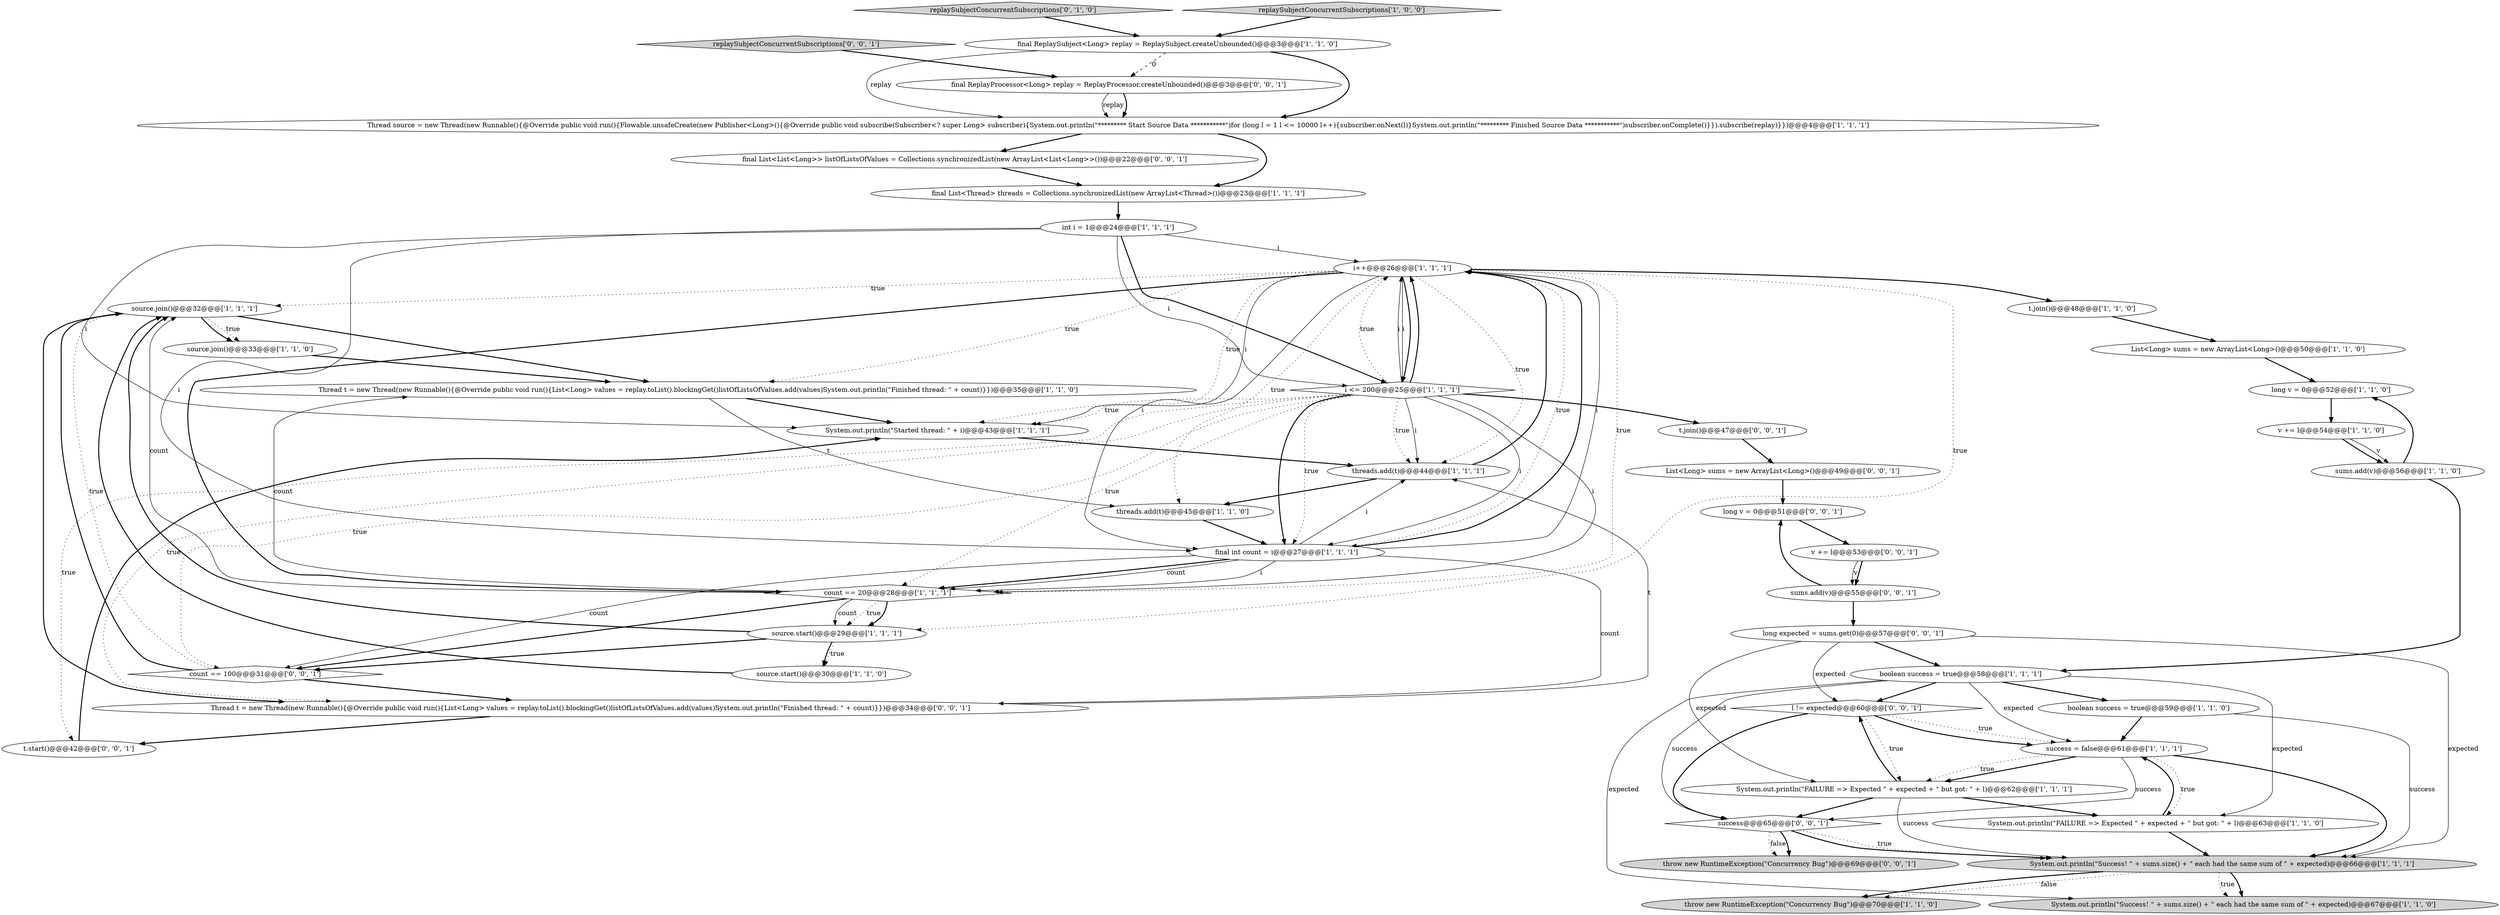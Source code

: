 digraph {
21 [style = filled, label = "final List<Thread> threads = Collections.synchronizedList(new ArrayList<Thread>())@@@23@@@['1', '1', '1']", fillcolor = white, shape = ellipse image = "AAA0AAABBB1BBB"];
37 [style = filled, label = "t.start()@@@42@@@['0', '0', '1']", fillcolor = white, shape = ellipse image = "AAA0AAABBB3BBB"];
26 [style = filled, label = "source.start()@@@30@@@['1', '1', '0']", fillcolor = white, shape = ellipse image = "AAA0AAABBB1BBB"];
44 [style = filled, label = "long expected = sums.get(0)@@@57@@@['0', '0', '1']", fillcolor = white, shape = ellipse image = "AAA0AAABBB3BBB"];
27 [style = filled, label = "System.out.println(\"Success! \" + sums.size() + \" each had the same sum of \" + expected)@@@67@@@['1', '1', '0']", fillcolor = lightgray, shape = ellipse image = "AAA0AAABBB1BBB"];
14 [style = filled, label = "long v = 0@@@52@@@['1', '1', '0']", fillcolor = white, shape = ellipse image = "AAA0AAABBB1BBB"];
38 [style = filled, label = "l != expected@@@60@@@['0', '0', '1']", fillcolor = white, shape = diamond image = "AAA0AAABBB3BBB"];
30 [style = filled, label = "replaySubjectConcurrentSubscriptions['0', '1', '0']", fillcolor = lightgray, shape = diamond image = "AAA0AAABBB2BBB"];
39 [style = filled, label = "replaySubjectConcurrentSubscriptions['0', '0', '1']", fillcolor = lightgray, shape = diamond image = "AAA0AAABBB3BBB"];
45 [style = filled, label = "success@@@65@@@['0', '0', '1']", fillcolor = white, shape = diamond image = "AAA0AAABBB3BBB"];
42 [style = filled, label = "t.join()@@@47@@@['0', '0', '1']", fillcolor = white, shape = ellipse image = "AAA0AAABBB3BBB"];
17 [style = filled, label = "List<Long> sums = new ArrayList<Long>()@@@50@@@['1', '1', '0']", fillcolor = white, shape = ellipse image = "AAA0AAABBB1BBB"];
29 [style = filled, label = "i++@@@26@@@['1', '1', '1']", fillcolor = white, shape = ellipse image = "AAA0AAABBB1BBB"];
0 [style = filled, label = "source.join()@@@32@@@['1', '1', '1']", fillcolor = white, shape = ellipse image = "AAA0AAABBB1BBB"];
6 [style = filled, label = "boolean success = true@@@58@@@['1', '1', '1']", fillcolor = white, shape = ellipse image = "AAA0AAABBB1BBB"];
15 [style = filled, label = "t.join()@@@48@@@['1', '1', '0']", fillcolor = white, shape = ellipse image = "AAA0AAABBB1BBB"];
4 [style = filled, label = "replaySubjectConcurrentSubscriptions['1', '0', '0']", fillcolor = lightgray, shape = diamond image = "AAA0AAABBB1BBB"];
41 [style = filled, label = "final List<List<Long>> listOfListsOfValues = Collections.synchronizedList(new ArrayList<List<Long>>())@@@22@@@['0', '0', '1']", fillcolor = white, shape = ellipse image = "AAA0AAABBB3BBB"];
2 [style = filled, label = "source.join()@@@33@@@['1', '1', '0']", fillcolor = white, shape = ellipse image = "AAA0AAABBB1BBB"];
28 [style = filled, label = "success = false@@@61@@@['1', '1', '1']", fillcolor = white, shape = ellipse image = "AAA0AAABBB1BBB"];
25 [style = filled, label = "int i = 1@@@24@@@['1', '1', '1']", fillcolor = white, shape = ellipse image = "AAA0AAABBB1BBB"];
35 [style = filled, label = "Thread t = new Thread(new Runnable(){@Override public void run(){List<Long> values = replay.toList().blockingGet()listOfListsOfValues.add(values)System.out.println(\"Finished thread: \" + count)}})@@@34@@@['0', '0', '1']", fillcolor = white, shape = ellipse image = "AAA0AAABBB3BBB"];
33 [style = filled, label = "v += l@@@53@@@['0', '0', '1']", fillcolor = white, shape = ellipse image = "AAA0AAABBB3BBB"];
7 [style = filled, label = "i <= 200@@@25@@@['1', '1', '1']", fillcolor = white, shape = diamond image = "AAA0AAABBB1BBB"];
16 [style = filled, label = "System.out.println(\"Started thread: \" + i)@@@43@@@['1', '1', '1']", fillcolor = white, shape = ellipse image = "AAA0AAABBB1BBB"];
3 [style = filled, label = "throw new RuntimeException(\"Concurrency Bug\")@@@70@@@['1', '1', '0']", fillcolor = lightgray, shape = ellipse image = "AAA0AAABBB1BBB"];
32 [style = filled, label = "sums.add(v)@@@55@@@['0', '0', '1']", fillcolor = white, shape = ellipse image = "AAA0AAABBB3BBB"];
24 [style = filled, label = "Thread t = new Thread(new Runnable(){@Override public void run(){List<Long> values = replay.toList().blockingGet()listOfListsOfValues.add(values)System.out.println(\"Finished thread: \" + count)}})@@@35@@@['1', '1', '0']", fillcolor = white, shape = ellipse image = "AAA0AAABBB1BBB"];
19 [style = filled, label = "System.out.println(\"FAILURE => Expected \" + expected + \" but got: \" + l)@@@63@@@['1', '1', '0']", fillcolor = white, shape = ellipse image = "AAA0AAABBB1BBB"];
18 [style = filled, label = "Thread source = new Thread(new Runnable(){@Override public void run(){Flowable.unsafeCreate(new Publisher<Long>(){@Override public void subscribe(Subscriber<? super Long> subscriber){System.out.println(\"********* Start Source Data ***********\")for (long l = 1 l <= 10000 l++){subscriber.onNext(l)}System.out.println(\"********* Finished Source Data ***********\")subscriber.onComplete()}}).subscribe(replay)}})@@@4@@@['1', '1', '1']", fillcolor = white, shape = ellipse image = "AAA0AAABBB1BBB"];
13 [style = filled, label = "threads.add(t)@@@44@@@['1', '1', '1']", fillcolor = white, shape = ellipse image = "AAA0AAABBB1BBB"];
40 [style = filled, label = "List<Long> sums = new ArrayList<Long>()@@@49@@@['0', '0', '1']", fillcolor = white, shape = ellipse image = "AAA0AAABBB3BBB"];
5 [style = filled, label = "boolean success = true@@@59@@@['1', '1', '0']", fillcolor = white, shape = ellipse image = "AAA0AAABBB1BBB"];
11 [style = filled, label = "v += l@@@54@@@['1', '1', '0']", fillcolor = white, shape = ellipse image = "AAA0AAABBB1BBB"];
31 [style = filled, label = "final ReplayProcessor<Long> replay = ReplayProcessor.createUnbounded()@@@3@@@['0', '0', '1']", fillcolor = white, shape = ellipse image = "AAA0AAABBB3BBB"];
34 [style = filled, label = "throw new RuntimeException(\"Concurrency Bug\")@@@69@@@['0', '0', '1']", fillcolor = lightgray, shape = ellipse image = "AAA0AAABBB3BBB"];
43 [style = filled, label = "count == 100@@@31@@@['0', '0', '1']", fillcolor = white, shape = diamond image = "AAA0AAABBB3BBB"];
23 [style = filled, label = "System.out.println(\"FAILURE => Expected \" + expected + \" but got: \" + l)@@@62@@@['1', '1', '1']", fillcolor = white, shape = ellipse image = "AAA0AAABBB1BBB"];
9 [style = filled, label = "count == 20@@@28@@@['1', '1', '1']", fillcolor = white, shape = diamond image = "AAA0AAABBB1BBB"];
22 [style = filled, label = "sums.add(v)@@@56@@@['1', '1', '0']", fillcolor = white, shape = ellipse image = "AAA0AAABBB1BBB"];
36 [style = filled, label = "long v = 0@@@51@@@['0', '0', '1']", fillcolor = white, shape = ellipse image = "AAA0AAABBB3BBB"];
1 [style = filled, label = "threads.add(t)@@@45@@@['1', '1', '0']", fillcolor = white, shape = ellipse image = "AAA0AAABBB1BBB"];
8 [style = filled, label = "final int count = i@@@27@@@['1', '1', '1']", fillcolor = white, shape = ellipse image = "AAA0AAABBB1BBB"];
20 [style = filled, label = "final ReplaySubject<Long> replay = ReplaySubject.createUnbounded()@@@3@@@['1', '1', '0']", fillcolor = white, shape = ellipse image = "AAA0AAABBB1BBB"];
12 [style = filled, label = "System.out.println(\"Success! \" + sums.size() + \" each had the same sum of \" + expected)@@@66@@@['1', '1', '1']", fillcolor = lightgray, shape = ellipse image = "AAA0AAABBB1BBB"];
10 [style = filled, label = "source.start()@@@29@@@['1', '1', '1']", fillcolor = white, shape = ellipse image = "AAA0AAABBB1BBB"];
7->42 [style = bold, label=""];
11->22 [style = bold, label=""];
12->27 [style = bold, label=""];
6->19 [style = solid, label="expected"];
19->28 [style = bold, label=""];
11->22 [style = solid, label="v"];
29->10 [style = dotted, label="true"];
7->13 [style = solid, label="i"];
8->13 [style = solid, label="i"];
29->16 [style = solid, label="i"];
38->23 [style = dotted, label="true"];
45->34 [style = dotted, label="false"];
17->14 [style = bold, label=""];
31->18 [style = bold, label=""];
33->32 [style = bold, label=""];
16->13 [style = bold, label=""];
14->11 [style = bold, label=""];
9->10 [style = dotted, label="true"];
21->25 [style = bold, label=""];
18->41 [style = bold, label=""];
6->28 [style = solid, label="expected"];
10->26 [style = dotted, label="true"];
22->14 [style = bold, label=""];
35->37 [style = bold, label=""];
7->29 [style = bold, label=""];
13->29 [style = bold, label=""];
6->5 [style = bold, label=""];
23->38 [style = bold, label=""];
18->21 [style = bold, label=""];
13->1 [style = bold, label=""];
41->21 [style = bold, label=""];
5->28 [style = bold, label=""];
44->23 [style = solid, label="expected"];
37->16 [style = bold, label=""];
45->12 [style = bold, label=""];
44->6 [style = bold, label=""];
7->9 [style = solid, label="i"];
5->12 [style = solid, label="success"];
39->31 [style = bold, label=""];
12->27 [style = dotted, label="true"];
38->28 [style = bold, label=""];
29->16 [style = dotted, label="true"];
20->18 [style = bold, label=""];
7->8 [style = dotted, label="true"];
8->35 [style = solid, label="count"];
1->8 [style = bold, label=""];
6->38 [style = bold, label=""];
7->13 [style = dotted, label="true"];
29->7 [style = solid, label="i"];
9->24 [style = solid, label="count"];
33->32 [style = solid, label="v"];
7->29 [style = dotted, label="true"];
7->8 [style = solid, label="i"];
42->40 [style = bold, label=""];
38->28 [style = dotted, label="true"];
45->12 [style = dotted, label="true"];
29->7 [style = bold, label=""];
2->24 [style = bold, label=""];
20->18 [style = solid, label="replay"];
25->8 [style = solid, label="i"];
9->0 [style = solid, label="count"];
10->26 [style = bold, label=""];
29->1 [style = dotted, label="true"];
9->10 [style = bold, label=""];
15->17 [style = bold, label=""];
38->45 [style = bold, label=""];
0->2 [style = dotted, label="true"];
25->7 [style = solid, label="i"];
29->24 [style = dotted, label="true"];
7->8 [style = bold, label=""];
29->8 [style = dotted, label="true"];
23->45 [style = bold, label=""];
25->16 [style = solid, label="i"];
22->6 [style = bold, label=""];
35->13 [style = solid, label="t"];
8->29 [style = solid, label="i"];
28->23 [style = bold, label=""];
12->3 [style = dotted, label="false"];
45->34 [style = bold, label=""];
8->9 [style = solid, label="i"];
0->24 [style = bold, label=""];
43->35 [style = bold, label=""];
30->20 [style = bold, label=""];
28->19 [style = dotted, label="true"];
24->16 [style = bold, label=""];
12->3 [style = bold, label=""];
7->37 [style = dotted, label="true"];
36->33 [style = bold, label=""];
29->8 [style = solid, label="i"];
28->23 [style = dotted, label="true"];
24->1 [style = solid, label="t"];
43->0 [style = bold, label=""];
7->16 [style = dotted, label="true"];
10->0 [style = bold, label=""];
44->12 [style = solid, label="expected"];
7->35 [style = dotted, label="true"];
29->9 [style = bold, label=""];
29->13 [style = dotted, label="true"];
8->9 [style = bold, label=""];
8->43 [style = solid, label="count"];
23->19 [style = bold, label=""];
6->27 [style = solid, label="expected"];
28->12 [style = bold, label=""];
0->35 [style = bold, label=""];
6->45 [style = solid, label="success"];
40->36 [style = bold, label=""];
7->43 [style = dotted, label="true"];
25->7 [style = bold, label=""];
31->18 [style = solid, label="replay"];
44->38 [style = solid, label="expected"];
7->9 [style = dotted, label="true"];
4->20 [style = bold, label=""];
9->10 [style = solid, label="count"];
32->36 [style = bold, label=""];
8->29 [style = bold, label=""];
29->0 [style = dotted, label="true"];
43->0 [style = dotted, label="true"];
20->31 [style = dashed, label="0"];
28->45 [style = solid, label="success"];
25->29 [style = solid, label="i"];
9->43 [style = bold, label=""];
10->43 [style = bold, label=""];
29->9 [style = dotted, label="true"];
29->15 [style = bold, label=""];
32->44 [style = bold, label=""];
23->12 [style = solid, label="success"];
0->2 [style = bold, label=""];
8->9 [style = solid, label="count"];
19->12 [style = bold, label=""];
26->0 [style = bold, label=""];
7->29 [style = solid, label="i"];
}
